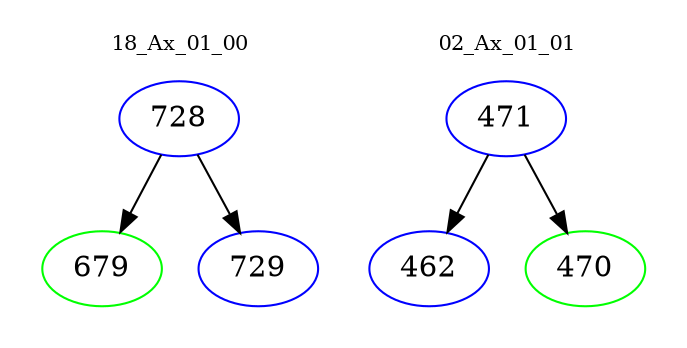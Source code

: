 digraph{
subgraph cluster_0 {
color = white
label = "18_Ax_01_00";
fontsize=10;
T0_728 [label="728", color="blue"]
T0_728 -> T0_679 [color="black"]
T0_679 [label="679", color="green"]
T0_728 -> T0_729 [color="black"]
T0_729 [label="729", color="blue"]
}
subgraph cluster_1 {
color = white
label = "02_Ax_01_01";
fontsize=10;
T1_471 [label="471", color="blue"]
T1_471 -> T1_462 [color="black"]
T1_462 [label="462", color="blue"]
T1_471 -> T1_470 [color="black"]
T1_470 [label="470", color="green"]
}
}
